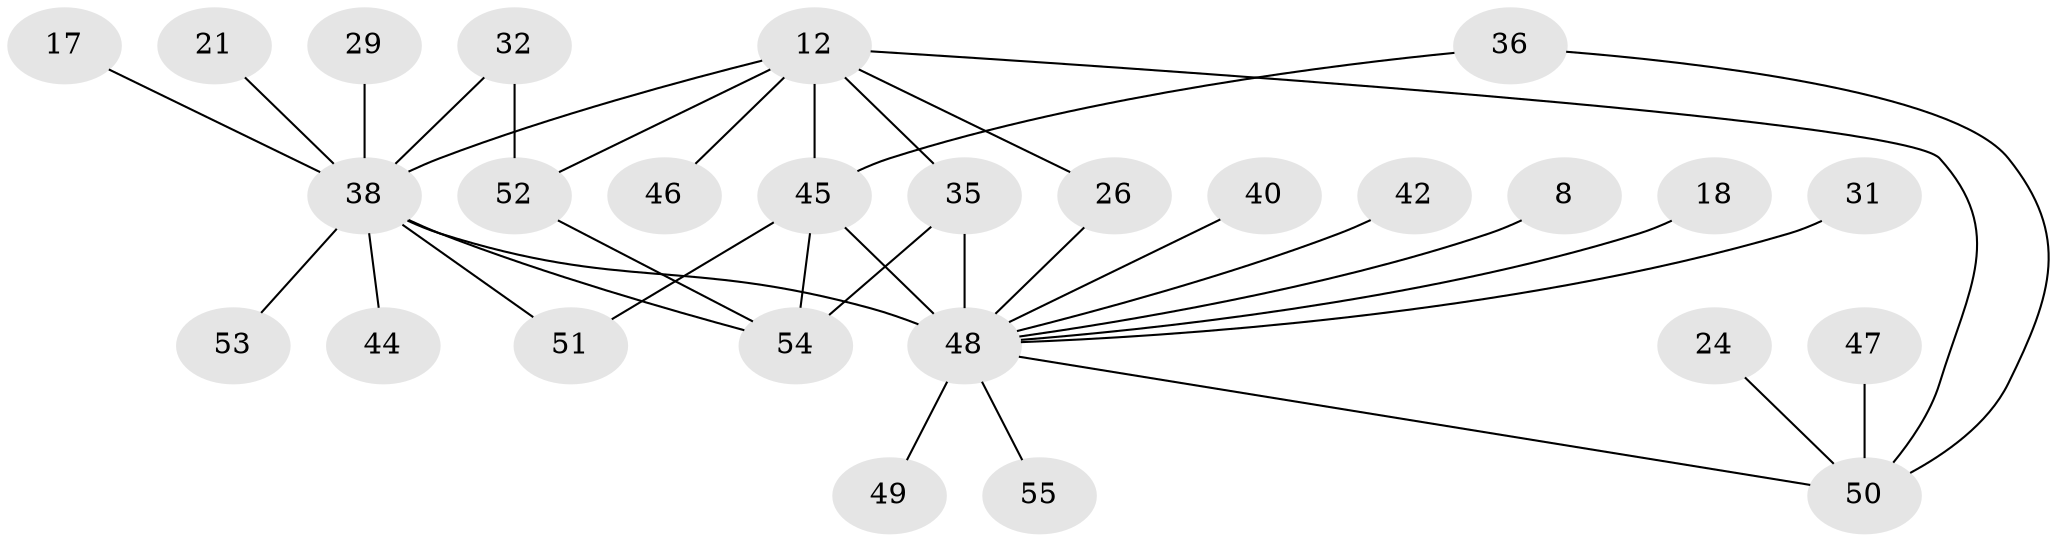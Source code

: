 // original degree distribution, {4: 0.16363636363636364, 6: 0.01818181818181818, 2: 0.38181818181818183, 10: 0.03636363636363636, 20: 0.01818181818181818, 1: 0.3090909090909091, 8: 0.01818181818181818, 7: 0.01818181818181818, 5: 0.01818181818181818, 9: 0.01818181818181818}
// Generated by graph-tools (version 1.1) at 2025/47/03/09/25 04:47:18]
// undirected, 27 vertices, 36 edges
graph export_dot {
graph [start="1"]
  node [color=gray90,style=filled];
  8;
  12 [super="+2+7"];
  17;
  18;
  21;
  24;
  26;
  29;
  31;
  32 [super="+30+22"];
  35 [super="+23"];
  36 [super="+28"];
  38 [super="+3+14+33"];
  40;
  42 [super="+11"];
  44 [super="+39"];
  45 [super="+19"];
  46 [super="+41"];
  47;
  48 [super="+27+34+37+6"];
  49;
  50 [super="+16"];
  51;
  52 [super="+43"];
  53;
  54 [super="+15"];
  55;
  8 -- 48;
  12 -- 26;
  12 -- 35;
  12 -- 45 [weight=2];
  12 -- 38 [weight=2];
  12 -- 46;
  12 -- 52;
  12 -- 50 [weight=2];
  17 -- 38 [weight=2];
  18 -- 48;
  21 -- 38;
  24 -- 50;
  26 -- 48;
  29 -- 38;
  31 -- 48;
  32 -- 38 [weight=3];
  32 -- 52;
  35 -- 48 [weight=2];
  35 -- 54;
  36 -- 45;
  36 -- 50;
  38 -- 51;
  38 -- 48 [weight=7];
  38 -- 53;
  38 -- 54 [weight=2];
  38 -- 44;
  40 -- 48;
  42 -- 48;
  45 -- 51;
  45 -- 54 [weight=2];
  45 -- 48 [weight=2];
  47 -- 50;
  48 -- 49;
  48 -- 55;
  48 -- 50 [weight=2];
  52 -- 54;
}
